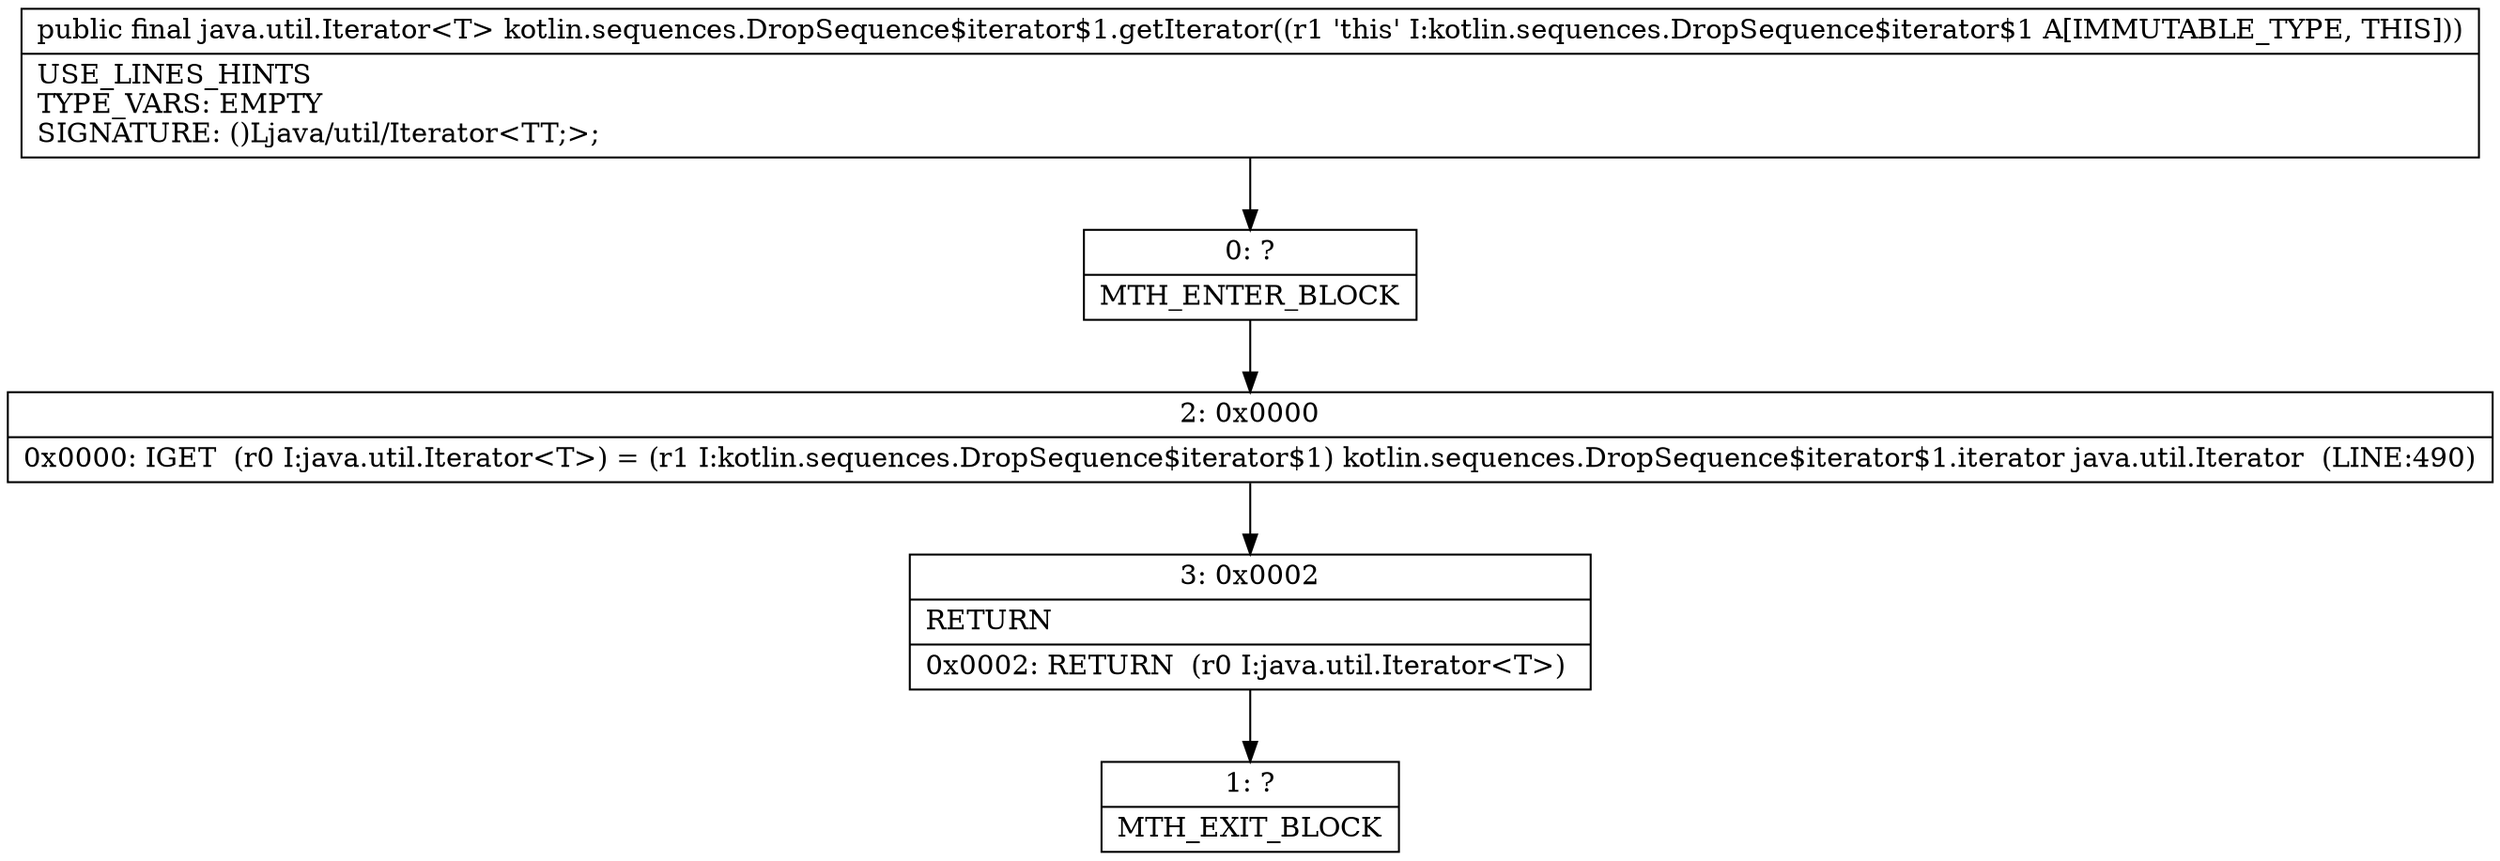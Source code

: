 digraph "CFG forkotlin.sequences.DropSequence$iterator$1.getIterator()Ljava\/util\/Iterator;" {
Node_0 [shape=record,label="{0\:\ ?|MTH_ENTER_BLOCK\l}"];
Node_2 [shape=record,label="{2\:\ 0x0000|0x0000: IGET  (r0 I:java.util.Iterator\<T\>) = (r1 I:kotlin.sequences.DropSequence$iterator$1) kotlin.sequences.DropSequence$iterator$1.iterator java.util.Iterator  (LINE:490)\l}"];
Node_3 [shape=record,label="{3\:\ 0x0002|RETURN\l|0x0002: RETURN  (r0 I:java.util.Iterator\<T\>) \l}"];
Node_1 [shape=record,label="{1\:\ ?|MTH_EXIT_BLOCK\l}"];
MethodNode[shape=record,label="{public final java.util.Iterator\<T\> kotlin.sequences.DropSequence$iterator$1.getIterator((r1 'this' I:kotlin.sequences.DropSequence$iterator$1 A[IMMUTABLE_TYPE, THIS]))  | USE_LINES_HINTS\lTYPE_VARS: EMPTY\lSIGNATURE: ()Ljava\/util\/Iterator\<TT;\>;\l}"];
MethodNode -> Node_0;Node_0 -> Node_2;
Node_2 -> Node_3;
Node_3 -> Node_1;
}

